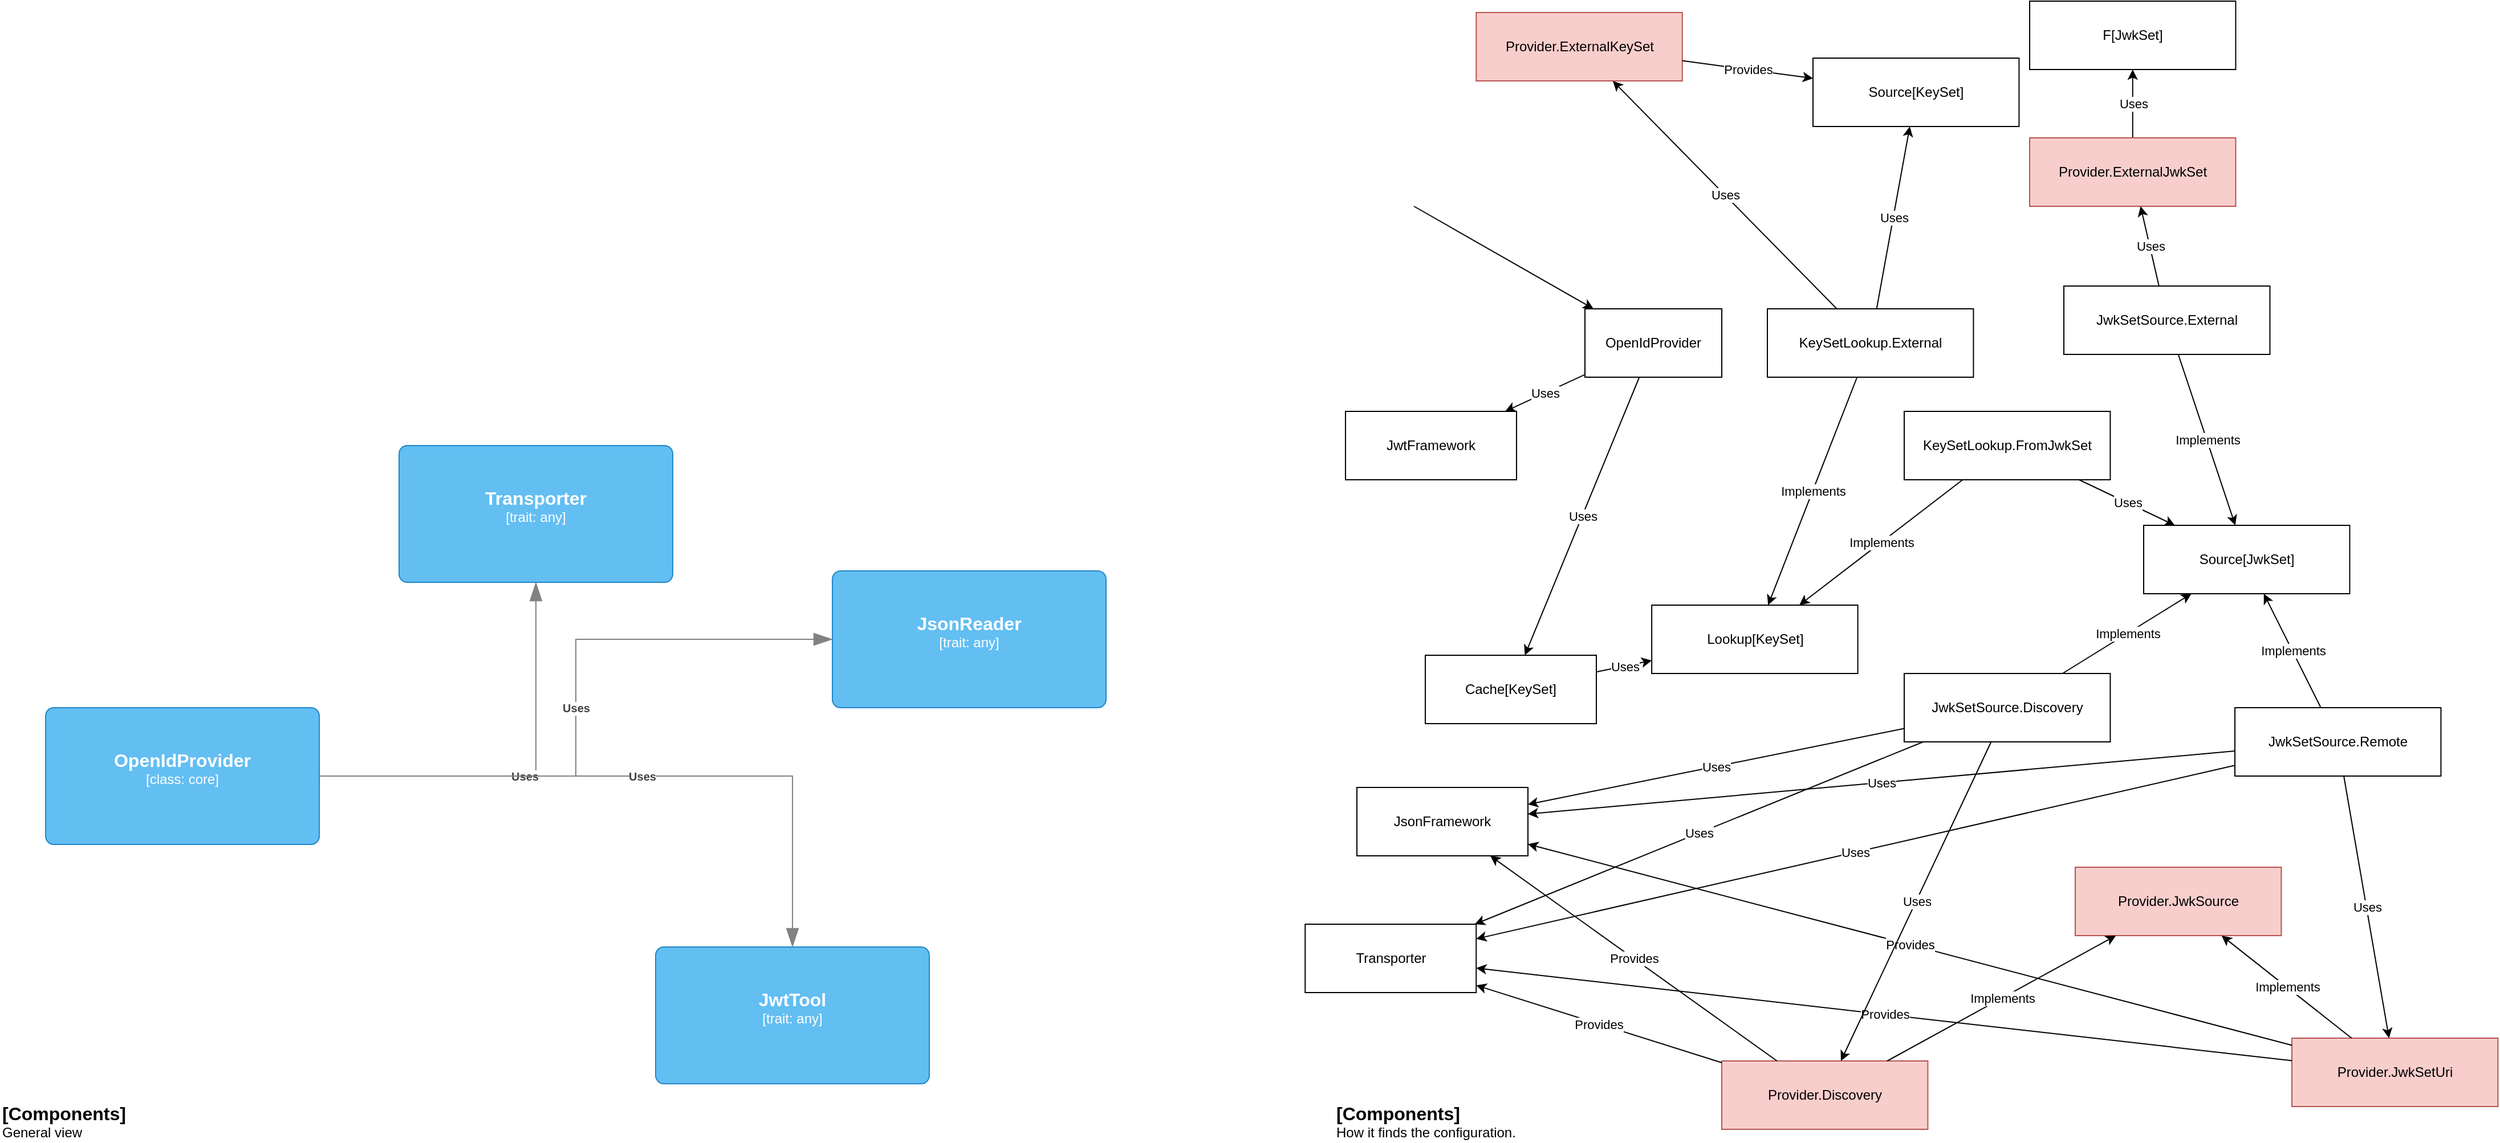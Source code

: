 <mxfile version="24.7.6">
  <diagram name="overview" id="SPu-IzBGrGhdDAje9yr5">
    <mxGraphModel dx="1434" dy="1647" grid="1" gridSize="10" guides="1" tooltips="1" connect="1" arrows="1" fold="1" page="1" pageScale="1" pageWidth="1169" pageHeight="827" math="0" shadow="0">
      <root>
        <mxCell id="0" />
        <mxCell id="1" parent="0" />
        <object placeholders="1" c4Name="OpenIdProvider" c4Type="class" c4Technology="core" c4Description="" label="&lt;font style=&quot;font-size: 16px&quot;&gt;&lt;b&gt;%c4Name%&lt;/b&gt;&lt;/font&gt;&lt;div&gt;[%c4Type%: %c4Technology%]&lt;/div&gt;&lt;br&gt;&lt;div&gt;&lt;font style=&quot;font-size: 11px&quot;&gt;%c4Description%&lt;/font&gt;&lt;/div&gt;" id="CInMSoNEQ62lz7IG-tAm-11">
          <mxCell style="rounded=1;whiteSpace=wrap;html=1;labelBackgroundColor=none;fillColor=#63BEF2;fontColor=#ffffff;align=center;arcSize=6;strokeColor=#2086C9;metaEdit=1;resizable=0;points=[[0.25,0,0],[0.5,0,0],[0.75,0,0],[1,0.25,0],[1,0.5,0],[1,0.75,0],[0.75,1,0],[0.5,1,0],[0.25,1,0],[0,0.75,0],[0,0.5,0],[0,0.25,0]];" parent="1" vertex="1">
            <mxGeometry x="50" y="430" width="240" height="120" as="geometry" />
          </mxCell>
        </object>
        <object placeholders="1" c4Name="Transporter" c4Type="trait" c4Technology="any" c4Description="" label="&lt;font style=&quot;font-size: 16px&quot;&gt;&lt;b&gt;%c4Name%&lt;/b&gt;&lt;/font&gt;&lt;div&gt;[%c4Type%: %c4Technology%]&lt;/div&gt;&lt;br&gt;&lt;div&gt;&lt;font style=&quot;font-size: 11px&quot;&gt;%c4Description%&lt;/font&gt;&lt;/div&gt;" id="CInMSoNEQ62lz7IG-tAm-13">
          <mxCell style="rounded=1;whiteSpace=wrap;html=1;labelBackgroundColor=none;fillColor=#63BEF2;fontColor=#ffffff;align=center;arcSize=6;strokeColor=#2086C9;metaEdit=1;resizable=0;points=[[0.25,0,0],[0.5,0,0],[0.75,0,0],[1,0.25,0],[1,0.5,0],[1,0.75,0],[0.75,1,0],[0.5,1,0],[0.25,1,0],[0,0.75,0],[0,0.5,0],[0,0.25,0]];" parent="1" vertex="1">
            <mxGeometry x="360" y="200" width="240" height="120" as="geometry" />
          </mxCell>
        </object>
        <object placeholders="1" c4Type="Relationship" c4Description="Uses" label="&lt;div style=&quot;text-align: left&quot;&gt;&lt;div style=&quot;text-align: center&quot;&gt;&lt;b&gt;%c4Description%&lt;/b&gt;&lt;/div&gt;" id="CInMSoNEQ62lz7IG-tAm-15">
          <mxCell style="endArrow=blockThin;html=1;fontSize=10;fontColor=#404040;strokeWidth=1;endFill=1;strokeColor=#828282;elbow=vertical;metaEdit=1;endSize=14;startSize=14;jumpStyle=arc;jumpSize=16;rounded=0;edgeStyle=orthogonalEdgeStyle;" parent="1" source="CInMSoNEQ62lz7IG-tAm-11" target="CInMSoNEQ62lz7IG-tAm-13" edge="1">
            <mxGeometry width="240" relative="1" as="geometry">
              <mxPoint x="430" y="470" as="sourcePoint" />
              <mxPoint x="670" y="470" as="targetPoint" />
            </mxGeometry>
          </mxCell>
        </object>
        <object placeholders="1" c4Name="JsonReader" c4Type="trait" c4Technology="any" c4Description="" label="&lt;font style=&quot;font-size: 16px&quot;&gt;&lt;b&gt;%c4Name%&lt;/b&gt;&lt;/font&gt;&lt;div&gt;[%c4Type%: %c4Technology%]&lt;/div&gt;&lt;br&gt;&lt;div&gt;&lt;font style=&quot;font-size: 11px&quot;&gt;%c4Description%&lt;/font&gt;&lt;/div&gt;" id="CInMSoNEQ62lz7IG-tAm-17">
          <mxCell style="rounded=1;whiteSpace=wrap;html=1;labelBackgroundColor=none;fillColor=#63BEF2;fontColor=#ffffff;align=center;arcSize=6;strokeColor=#2086C9;metaEdit=1;resizable=0;points=[[0.25,0,0],[0.5,0,0],[0.75,0,0],[1,0.25,0],[1,0.5,0],[1,0.75,0],[0.75,1,0],[0.5,1,0],[0.25,1,0],[0,0.75,0],[0,0.5,0],[0,0.25,0]];" parent="1" vertex="1">
            <mxGeometry x="740" y="310" width="240" height="120" as="geometry" />
          </mxCell>
        </object>
        <object placeholders="1" c4Type="Relationship" c4Description="Uses" label="&lt;div style=&quot;text-align: left&quot;&gt;&lt;div style=&quot;text-align: center&quot;&gt;&lt;b&gt;%c4Description%&lt;/b&gt;&lt;/div&gt;" id="CInMSoNEQ62lz7IG-tAm-18">
          <mxCell style="endArrow=blockThin;html=1;fontSize=10;fontColor=#404040;strokeWidth=1;endFill=1;strokeColor=#828282;elbow=vertical;metaEdit=1;endSize=14;startSize=14;jumpStyle=arc;jumpSize=16;rounded=0;edgeStyle=orthogonalEdgeStyle;" parent="1" source="CInMSoNEQ62lz7IG-tAm-11" target="CInMSoNEQ62lz7IG-tAm-17" edge="1">
            <mxGeometry width="240" relative="1" as="geometry">
              <mxPoint x="300" y="500" as="sourcePoint" />
              <mxPoint x="460" y="330" as="targetPoint" />
            </mxGeometry>
          </mxCell>
        </object>
        <object placeholders="1" c4Name="JwtTool" c4Type="trait" c4Technology="any" c4Description="" label="&lt;font style=&quot;font-size: 16px&quot;&gt;&lt;b&gt;%c4Name%&lt;/b&gt;&lt;/font&gt;&lt;div&gt;[%c4Type%: %c4Technology%]&lt;/div&gt;&lt;br&gt;&lt;div&gt;&lt;font style=&quot;font-size: 11px&quot;&gt;%c4Description%&lt;/font&gt;&lt;/div&gt;" id="CInMSoNEQ62lz7IG-tAm-19">
          <mxCell style="rounded=1;whiteSpace=wrap;html=1;labelBackgroundColor=none;fillColor=#63BEF2;fontColor=#ffffff;align=center;arcSize=6;strokeColor=#2086C9;metaEdit=1;resizable=0;points=[[0.25,0,0],[0.5,0,0],[0.75,0,0],[1,0.25,0],[1,0.5,0],[1,0.75,0],[0.75,1,0],[0.5,1,0],[0.25,1,0],[0,0.75,0],[0,0.5,0],[0,0.25,0]];" parent="1" vertex="1">
            <mxGeometry x="585" y="640" width="240" height="120" as="geometry" />
          </mxCell>
        </object>
        <object placeholders="1" c4Type="Relationship" c4Description="Uses" label="&lt;div style=&quot;text-align: left&quot;&gt;&lt;div style=&quot;text-align: center&quot;&gt;&lt;b&gt;%c4Description%&lt;/b&gt;&lt;/div&gt;" id="CInMSoNEQ62lz7IG-tAm-20">
          <mxCell style="endArrow=blockThin;html=1;fontSize=10;fontColor=#404040;strokeWidth=1;endFill=1;strokeColor=#828282;elbow=vertical;metaEdit=1;endSize=14;startSize=14;jumpStyle=arc;jumpSize=16;rounded=0;edgeStyle=orthogonalEdgeStyle;" parent="1" source="CInMSoNEQ62lz7IG-tAm-11" target="CInMSoNEQ62lz7IG-tAm-19" edge="1">
            <mxGeometry width="240" relative="1" as="geometry">
              <mxPoint x="300" y="500" as="sourcePoint" />
              <mxPoint x="750" y="380" as="targetPoint" />
            </mxGeometry>
          </mxCell>
        </object>
        <object placeholders="1" c4Name="[Components]" c4Type="ContainerDiagramTitle" c4Description="General view" label="&lt;font style=&quot;font-size: 16px&quot;&gt;&lt;b&gt;&lt;div style=&quot;text-align: left&quot;&gt;%c4Name%&lt;/div&gt;&lt;/b&gt;&lt;/font&gt;&lt;div style=&quot;text-align: left&quot;&gt;%c4Description%&lt;/div&gt;" id="LneJchFOcHRrpAtctG9d-1">
          <mxCell style="text;html=1;strokeColor=none;fillColor=none;align=left;verticalAlign=top;whiteSpace=wrap;rounded=0;metaEdit=1;allowArrows=0;resizable=1;rotatable=0;connectable=0;recursiveResize=0;expand=0;pointerEvents=0;points=[[0.25,0,0],[0.5,0,0],[0.75,0,0],[1,0.25,0],[1,0.5,0],[1,0.75,0],[0.75,1,0],[0.5,1,0],[0.25,1,0],[0,0.75,0],[0,0.5,0],[0,0.25,0]];" parent="1" vertex="1">
            <mxGeometry x="10" y="770" width="260" height="40" as="geometry" />
          </mxCell>
        </object>
        <object placeholders="1" c4Name="[Components]" c4Type="ContainerDiagramTitle" c4Description="How it finds the configuration." label="&lt;font style=&quot;font-size: 16px&quot;&gt;&lt;b&gt;&lt;div style=&quot;text-align: left&quot;&gt;%c4Name%&lt;/div&gt;&lt;/b&gt;&lt;/font&gt;&lt;div style=&quot;text-align: left&quot;&gt;%c4Description%&lt;/div&gt;" id="LneJchFOcHRrpAtctG9d-9">
          <mxCell style="text;html=1;strokeColor=none;fillColor=none;align=left;verticalAlign=top;whiteSpace=wrap;rounded=0;metaEdit=1;allowArrows=0;resizable=1;rotatable=0;connectable=0;recursiveResize=0;expand=0;pointerEvents=0;points=[[0.25,0,0],[0.5,0,0],[0.75,0,0],[1,0.25,0],[1,0.5,0],[1,0.75,0],[0.75,1,0],[0.5,1,0],[0.25,1,0],[0,0.75,0],[0,0.5,0],[0,0.25,0]];" parent="1" vertex="1">
            <mxGeometry x="1180" y="770" width="260" height="40" as="geometry" />
          </mxCell>
        </object>
        <mxCell id="S1vDefmYk0TmTCa-z_n8-1" value="OpenIdProvider" style="rounded=0;whiteSpace=wrap;html=1;" parent="1" vertex="1">
          <mxGeometry x="1400" y="80" width="120" height="60" as="geometry" />
        </mxCell>
        <mxCell id="S1vDefmYk0TmTCa-z_n8-2" value="" style="endArrow=classic;html=1;rounded=0;" parent="1" target="S1vDefmYk0TmTCa-z_n8-1" edge="1">
          <mxGeometry width="50" height="50" relative="1" as="geometry">
            <mxPoint x="1250" y="-10" as="sourcePoint" />
            <mxPoint x="1170" y="320" as="targetPoint" />
          </mxGeometry>
        </mxCell>
        <mxCell id="S1vDefmYk0TmTCa-z_n8-5" value="Transporter" style="rounded=0;whiteSpace=wrap;html=1;" parent="1" vertex="1">
          <mxGeometry x="1154.64" y="620" width="150" height="60" as="geometry" />
        </mxCell>
        <mxCell id="S1vDefmYk0TmTCa-z_n8-6" value="JsonFramework" style="rounded=0;whiteSpace=wrap;html=1;" parent="1" vertex="1">
          <mxGeometry x="1200" y="500" width="150" height="60" as="geometry" />
        </mxCell>
        <mxCell id="S1vDefmYk0TmTCa-z_n8-9" value="Cache[KeySet]" style="rounded=0;whiteSpace=wrap;html=1;" parent="1" vertex="1">
          <mxGeometry x="1260" y="384" width="150" height="60" as="geometry" />
        </mxCell>
        <mxCell id="S1vDefmYk0TmTCa-z_n8-23" value="" style="endArrow=classic;html=1;rounded=0;" parent="1" source="S1vDefmYk0TmTCa-z_n8-1" target="S1vDefmYk0TmTCa-z_n8-9" edge="1">
          <mxGeometry relative="1" as="geometry">
            <mxPoint x="1337" y="150" as="sourcePoint" />
            <mxPoint x="1438" y="260" as="targetPoint" />
          </mxGeometry>
        </mxCell>
        <mxCell id="S1vDefmYk0TmTCa-z_n8-24" value="Uses" style="edgeLabel;resizable=0;html=1;;align=center;verticalAlign=middle;" parent="S1vDefmYk0TmTCa-z_n8-23" connectable="0" vertex="1">
          <mxGeometry relative="1" as="geometry" />
        </mxCell>
        <mxCell id="S1vDefmYk0TmTCa-z_n8-30" value="" style="endArrow=classic;html=1;rounded=0;" parent="1" source="S1vDefmYk0TmTCa-z_n8-1" target="R8FtitqBP9Pnjjns-0GU-1" edge="1">
          <mxGeometry relative="1" as="geometry">
            <mxPoint x="1337" y="150" as="sourcePoint" />
            <mxPoint x="1234" y="330" as="targetPoint" />
          </mxGeometry>
        </mxCell>
        <mxCell id="S1vDefmYk0TmTCa-z_n8-31" value="Uses" style="edgeLabel;resizable=0;html=1;;align=center;verticalAlign=middle;" parent="S1vDefmYk0TmTCa-z_n8-30" connectable="0" vertex="1">
          <mxGeometry relative="1" as="geometry" />
        </mxCell>
        <mxCell id="R8FtitqBP9Pnjjns-0GU-1" value="JwtFramework" style="rounded=0;whiteSpace=wrap;html=1;" parent="1" vertex="1">
          <mxGeometry x="1190" y="170" width="150" height="60" as="geometry" />
        </mxCell>
        <mxCell id="1biydpapWqW5dgG5dPzN-5" value="KeySetLookup.FromJwkSet" style="rounded=0;whiteSpace=wrap;html=1;" parent="1" vertex="1">
          <mxGeometry x="1680" y="170" width="180.71" height="60" as="geometry" />
        </mxCell>
        <mxCell id="1biydpapWqW5dgG5dPzN-8" value="JwkSetSource.Discovery" style="rounded=0;whiteSpace=wrap;html=1;" parent="1" vertex="1">
          <mxGeometry x="1680.0" y="400" width="180.71" height="60" as="geometry" />
        </mxCell>
        <mxCell id="1biydpapWqW5dgG5dPzN-9" value="" style="endArrow=classic;html=1;rounded=0;" parent="1" source="1biydpapWqW5dgG5dPzN-8" target="nWdLU21Ytbxsn5tAp6e1-1" edge="1">
          <mxGeometry relative="1" as="geometry">
            <mxPoint x="1920" y="370" as="sourcePoint" />
            <mxPoint x="1771" y="340" as="targetPoint" />
          </mxGeometry>
        </mxCell>
        <mxCell id="1biydpapWqW5dgG5dPzN-10" value="&lt;div&gt;Implements&lt;/div&gt;" style="edgeLabel;resizable=0;html=1;;align=center;verticalAlign=middle;" parent="1biydpapWqW5dgG5dPzN-9" connectable="0" vertex="1">
          <mxGeometry relative="1" as="geometry" />
        </mxCell>
        <mxCell id="1biydpapWqW5dgG5dPzN-16" value="JwkSetSource.External" style="rounded=0;whiteSpace=wrap;html=1;" parent="1" vertex="1">
          <mxGeometry x="1820.0" y="60" width="180.71" height="60" as="geometry" />
        </mxCell>
        <mxCell id="1biydpapWqW5dgG5dPzN-18" value="" style="endArrow=classic;html=1;rounded=0;" parent="1" source="1biydpapWqW5dgG5dPzN-5" target="nWdLU21Ytbxsn5tAp6e1-1" edge="1">
          <mxGeometry relative="1" as="geometry">
            <mxPoint x="1380" y="520" as="sourcePoint" />
            <mxPoint x="1260" y="640" as="targetPoint" />
          </mxGeometry>
        </mxCell>
        <mxCell id="1biydpapWqW5dgG5dPzN-19" value="Uses" style="edgeLabel;resizable=0;html=1;;align=center;verticalAlign=middle;" parent="1biydpapWqW5dgG5dPzN-18" connectable="0" vertex="1">
          <mxGeometry relative="1" as="geometry" />
        </mxCell>
        <mxCell id="1biydpapWqW5dgG5dPzN-20" value="F[JwkSet]" style="rounded=0;whiteSpace=wrap;html=1;" parent="1" vertex="1">
          <mxGeometry x="1790" y="-190" width="180.71" height="60" as="geometry" />
        </mxCell>
        <mxCell id="1biydpapWqW5dgG5dPzN-21" value="" style="endArrow=classic;html=1;rounded=0;" parent="1" source="1biydpapWqW5dgG5dPzN-40" target="1biydpapWqW5dgG5dPzN-20" edge="1">
          <mxGeometry relative="1" as="geometry">
            <mxPoint x="1876" y="430" as="sourcePoint" />
            <mxPoint x="1904" y="570" as="targetPoint" />
          </mxGeometry>
        </mxCell>
        <mxCell id="1biydpapWqW5dgG5dPzN-22" value="Uses" style="edgeLabel;resizable=0;html=1;;align=center;verticalAlign=middle;" parent="1biydpapWqW5dgG5dPzN-21" connectable="0" vertex="1">
          <mxGeometry relative="1" as="geometry" />
        </mxCell>
        <mxCell id="1biydpapWqW5dgG5dPzN-23" value="" style="endArrow=classic;html=1;rounded=0;" parent="1" source="1biydpapWqW5dgG5dPzN-8" target="S1vDefmYk0TmTCa-z_n8-6" edge="1">
          <mxGeometry relative="1" as="geometry">
            <mxPoint x="1725" y="150" as="sourcePoint" />
            <mxPoint x="1576" y="70" as="targetPoint" />
          </mxGeometry>
        </mxCell>
        <mxCell id="1biydpapWqW5dgG5dPzN-24" value="Uses" style="edgeLabel;resizable=0;html=1;;align=center;verticalAlign=middle;" parent="1biydpapWqW5dgG5dPzN-23" connectable="0" vertex="1">
          <mxGeometry relative="1" as="geometry" />
        </mxCell>
        <mxCell id="1biydpapWqW5dgG5dPzN-25" value="" style="endArrow=classic;html=1;rounded=0;" parent="1" source="1biydpapWqW5dgG5dPzN-8" target="S1vDefmYk0TmTCa-z_n8-5" edge="1">
          <mxGeometry relative="1" as="geometry">
            <mxPoint x="1823" y="570" as="sourcePoint" />
            <mxPoint x="1537" y="70" as="targetPoint" />
          </mxGeometry>
        </mxCell>
        <mxCell id="1biydpapWqW5dgG5dPzN-26" value="Uses" style="edgeLabel;resizable=0;html=1;;align=center;verticalAlign=middle;" parent="1biydpapWqW5dgG5dPzN-25" connectable="0" vertex="1">
          <mxGeometry relative="1" as="geometry" />
        </mxCell>
        <mxCell id="1biydpapWqW5dgG5dPzN-28" value="&lt;div&gt;KeySetLookup.External&lt;/div&gt;" style="rounded=0;whiteSpace=wrap;html=1;" parent="1" vertex="1">
          <mxGeometry x="1560.0" y="80" width="180.71" height="60" as="geometry" />
        </mxCell>
        <mxCell id="1biydpapWqW5dgG5dPzN-29" value="" style="endArrow=classic;html=1;rounded=0;" parent="1" source="S1vDefmYk0TmTCa-z_n8-9" target="nWdLU21Ytbxsn5tAp6e1-4" edge="1">
          <mxGeometry relative="1" as="geometry">
            <mxPoint x="1518" y="370" as="sourcePoint" />
            <mxPoint x="1437" y="460" as="targetPoint" />
          </mxGeometry>
        </mxCell>
        <mxCell id="1biydpapWqW5dgG5dPzN-30" value="Uses" style="edgeLabel;resizable=0;html=1;;align=center;verticalAlign=middle;" parent="1biydpapWqW5dgG5dPzN-29" connectable="0" vertex="1">
          <mxGeometry relative="1" as="geometry" />
        </mxCell>
        <mxCell id="1biydpapWqW5dgG5dPzN-34" value="Provider.Discovery" style="rounded=0;whiteSpace=wrap;html=1;fillColor=#f8cecc;strokeColor=#b85450;" parent="1" vertex="1">
          <mxGeometry x="1520" y="740" width="180.71" height="60" as="geometry" />
        </mxCell>
        <mxCell id="1biydpapWqW5dgG5dPzN-35" value="Provider.JwkSetUri" style="rounded=0;whiteSpace=wrap;html=1;fillColor=#f8cecc;strokeColor=#b85450;" parent="1" vertex="1">
          <mxGeometry x="2020" y="720" width="180.71" height="60" as="geometry" />
        </mxCell>
        <mxCell id="1biydpapWqW5dgG5dPzN-40" value="Provider.ExternalJwkSet" style="rounded=0;whiteSpace=wrap;html=1;fillColor=#f8cecc;strokeColor=#b85450;" parent="1" vertex="1">
          <mxGeometry x="1790" y="-70" width="180.71" height="60" as="geometry" />
        </mxCell>
        <mxCell id="1biydpapWqW5dgG5dPzN-41" value="" style="endArrow=classic;html=1;rounded=0;" parent="1" source="1biydpapWqW5dgG5dPzN-16" target="1biydpapWqW5dgG5dPzN-40" edge="1">
          <mxGeometry relative="1" as="geometry">
            <mxPoint x="1915" y="60" as="sourcePoint" />
            <mxPoint x="1955" y="10" as="targetPoint" />
          </mxGeometry>
        </mxCell>
        <mxCell id="1biydpapWqW5dgG5dPzN-42" value="Uses" style="edgeLabel;resizable=0;html=1;;align=center;verticalAlign=middle;" parent="1biydpapWqW5dgG5dPzN-41" connectable="0" vertex="1">
          <mxGeometry relative="1" as="geometry" />
        </mxCell>
        <mxCell id="1biydpapWqW5dgG5dPzN-43" value="Provider.ExternalKeySet" style="rounded=0;whiteSpace=wrap;html=1;fillColor=#f8cecc;strokeColor=#b85450;" parent="1" vertex="1">
          <mxGeometry x="1304.64" y="-180" width="180.71" height="60" as="geometry" />
        </mxCell>
        <mxCell id="1biydpapWqW5dgG5dPzN-44" value="" style="endArrow=classic;html=1;rounded=0;" parent="1" source="1biydpapWqW5dgG5dPzN-28" target="1biydpapWqW5dgG5dPzN-43" edge="1">
          <mxGeometry relative="1" as="geometry">
            <mxPoint x="1648" y="160" as="sourcePoint" />
            <mxPoint x="1703" y="100" as="targetPoint" />
          </mxGeometry>
        </mxCell>
        <mxCell id="1biydpapWqW5dgG5dPzN-45" value="Uses" style="edgeLabel;resizable=0;html=1;;align=center;verticalAlign=middle;" parent="1biydpapWqW5dgG5dPzN-44" connectable="0" vertex="1">
          <mxGeometry relative="1" as="geometry" />
        </mxCell>
        <mxCell id="nWdLU21Ytbxsn5tAp6e1-1" value="Source[JwkSet]" style="rounded=0;whiteSpace=wrap;html=1;" parent="1" vertex="1">
          <mxGeometry x="1890.0" y="270" width="180.71" height="60" as="geometry" />
        </mxCell>
        <mxCell id="nWdLU21Ytbxsn5tAp6e1-2" value="" style="endArrow=classic;html=1;rounded=0;" parent="1" source="1biydpapWqW5dgG5dPzN-16" target="nWdLU21Ytbxsn5tAp6e1-1" edge="1">
          <mxGeometry relative="1" as="geometry">
            <mxPoint x="1890" y="60" as="sourcePoint" />
            <mxPoint x="1860" y="170" as="targetPoint" />
          </mxGeometry>
        </mxCell>
        <mxCell id="nWdLU21Ytbxsn5tAp6e1-3" value="Implements" style="edgeLabel;resizable=0;html=1;;align=center;verticalAlign=middle;" parent="nWdLU21Ytbxsn5tAp6e1-2" connectable="0" vertex="1">
          <mxGeometry relative="1" as="geometry" />
        </mxCell>
        <mxCell id="nWdLU21Ytbxsn5tAp6e1-4" value="Lookup[KeySet]" style="rounded=0;whiteSpace=wrap;html=1;" parent="1" vertex="1">
          <mxGeometry x="1458.58" y="340" width="180.71" height="60" as="geometry" />
        </mxCell>
        <mxCell id="nWdLU21Ytbxsn5tAp6e1-5" value="" style="endArrow=classic;html=1;rounded=0;" parent="1" source="1biydpapWqW5dgG5dPzN-28" target="nWdLU21Ytbxsn5tAp6e1-4" edge="1">
          <mxGeometry relative="1" as="geometry">
            <mxPoint x="1932" y="130" as="sourcePoint" />
            <mxPoint x="1992" y="280" as="targetPoint" />
          </mxGeometry>
        </mxCell>
        <mxCell id="nWdLU21Ytbxsn5tAp6e1-6" value="Implements" style="edgeLabel;resizable=0;html=1;;align=center;verticalAlign=middle;" parent="nWdLU21Ytbxsn5tAp6e1-5" connectable="0" vertex="1">
          <mxGeometry relative="1" as="geometry" />
        </mxCell>
        <mxCell id="nWdLU21Ytbxsn5tAp6e1-7" value="" style="endArrow=classic;html=1;rounded=0;" parent="1" source="1biydpapWqW5dgG5dPzN-5" target="nWdLU21Ytbxsn5tAp6e1-4" edge="1">
          <mxGeometry relative="1" as="geometry">
            <mxPoint x="1660" y="260" as="sourcePoint" />
            <mxPoint x="1520" y="250" as="targetPoint" />
          </mxGeometry>
        </mxCell>
        <mxCell id="nWdLU21Ytbxsn5tAp6e1-8" value="Implements" style="edgeLabel;resizable=0;html=1;;align=center;verticalAlign=middle;" parent="nWdLU21Ytbxsn5tAp6e1-7" connectable="0" vertex="1">
          <mxGeometry relative="1" as="geometry" />
        </mxCell>
        <mxCell id="nWdLU21Ytbxsn5tAp6e1-9" value="Provider.JwkSource" style="rounded=0;whiteSpace=wrap;html=1;fillColor=#f8cecc;strokeColor=#b85450;" parent="1" vertex="1">
          <mxGeometry x="1830" y="570" width="180.71" height="60" as="geometry" />
        </mxCell>
        <mxCell id="nWdLU21Ytbxsn5tAp6e1-12" value="" style="endArrow=classic;html=1;rounded=0;" parent="1" source="1biydpapWqW5dgG5dPzN-34" target="nWdLU21Ytbxsn5tAp6e1-9" edge="1">
          <mxGeometry relative="1" as="geometry">
            <mxPoint x="1930" y="130" as="sourcePoint" />
            <mxPoint x="1980" y="280" as="targetPoint" />
          </mxGeometry>
        </mxCell>
        <mxCell id="nWdLU21Ytbxsn5tAp6e1-13" value="Implements" style="edgeLabel;resizable=0;html=1;;align=center;verticalAlign=middle;" parent="nWdLU21Ytbxsn5tAp6e1-12" connectable="0" vertex="1">
          <mxGeometry relative="1" as="geometry" />
        </mxCell>
        <mxCell id="nWdLU21Ytbxsn5tAp6e1-14" value="" style="endArrow=classic;html=1;rounded=0;" parent="1" source="1biydpapWqW5dgG5dPzN-35" target="nWdLU21Ytbxsn5tAp6e1-9" edge="1">
          <mxGeometry relative="1" as="geometry">
            <mxPoint x="2100" y="411" as="sourcePoint" />
            <mxPoint x="1981" y="439" as="targetPoint" />
          </mxGeometry>
        </mxCell>
        <mxCell id="nWdLU21Ytbxsn5tAp6e1-15" value="Implements" style="edgeLabel;resizable=0;html=1;;align=center;verticalAlign=middle;" parent="nWdLU21Ytbxsn5tAp6e1-14" connectable="0" vertex="1">
          <mxGeometry relative="1" as="geometry" />
        </mxCell>
        <mxCell id="nWdLU21Ytbxsn5tAp6e1-16" value="" style="endArrow=classic;html=1;rounded=0;" parent="1" source="1biydpapWqW5dgG5dPzN-34" target="S1vDefmYk0TmTCa-z_n8-5" edge="1">
          <mxGeometry relative="1" as="geometry">
            <mxPoint x="1858" y="710" as="sourcePoint" />
            <mxPoint x="1700" y="580" as="targetPoint" />
          </mxGeometry>
        </mxCell>
        <mxCell id="nWdLU21Ytbxsn5tAp6e1-17" value="&lt;div&gt;Provides&lt;/div&gt;" style="edgeLabel;resizable=0;html=1;;align=center;verticalAlign=middle;" parent="nWdLU21Ytbxsn5tAp6e1-16" connectable="0" vertex="1">
          <mxGeometry relative="1" as="geometry" />
        </mxCell>
        <mxCell id="nWdLU21Ytbxsn5tAp6e1-18" value="" style="endArrow=classic;html=1;rounded=0;" parent="1" source="1biydpapWqW5dgG5dPzN-35" target="S1vDefmYk0TmTCa-z_n8-5" edge="1">
          <mxGeometry relative="1" as="geometry">
            <mxPoint x="1792" y="710" as="sourcePoint" />
            <mxPoint x="1667" y="650" as="targetPoint" />
          </mxGeometry>
        </mxCell>
        <mxCell id="nWdLU21Ytbxsn5tAp6e1-19" value="&lt;div&gt;Provides&lt;/div&gt;" style="edgeLabel;resizable=0;html=1;;align=center;verticalAlign=middle;" parent="nWdLU21Ytbxsn5tAp6e1-18" connectable="0" vertex="1">
          <mxGeometry relative="1" as="geometry" />
        </mxCell>
        <mxCell id="nWdLU21Ytbxsn5tAp6e1-20" value="" style="endArrow=classic;html=1;rounded=0;" parent="1" source="1biydpapWqW5dgG5dPzN-34" target="S1vDefmYk0TmTCa-z_n8-6" edge="1">
          <mxGeometry relative="1" as="geometry">
            <mxPoint x="1970" y="724" as="sourcePoint" />
            <mxPoint x="1450" y="640" as="targetPoint" />
          </mxGeometry>
        </mxCell>
        <mxCell id="nWdLU21Ytbxsn5tAp6e1-21" value="&lt;div&gt;Provides&lt;/div&gt;" style="edgeLabel;resizable=0;html=1;;align=center;verticalAlign=middle;" parent="nWdLU21Ytbxsn5tAp6e1-20" connectable="0" vertex="1">
          <mxGeometry relative="1" as="geometry" />
        </mxCell>
        <mxCell id="nWdLU21Ytbxsn5tAp6e1-22" value="" style="endArrow=classic;html=1;rounded=0;flowAnimation=0;shadow=0;snapToPoint=0;noJump=0;ignoreEdge=0;comic=0;" parent="1" source="1biydpapWqW5dgG5dPzN-35" target="S1vDefmYk0TmTCa-z_n8-6" edge="1">
          <mxGeometry relative="1" as="geometry">
            <mxPoint x="1970" y="732" as="sourcePoint" />
            <mxPoint x="1250" y="585" as="targetPoint" />
          </mxGeometry>
        </mxCell>
        <mxCell id="nWdLU21Ytbxsn5tAp6e1-23" value="&lt;div&gt;Provides&lt;/div&gt;" style="edgeLabel;resizable=0;html=1;;align=center;verticalAlign=middle;" parent="nWdLU21Ytbxsn5tAp6e1-22" connectable="0" vertex="1">
          <mxGeometry relative="1" as="geometry" />
        </mxCell>
        <mxCell id="GCUjTIhZcNPt5UHwnfVz-1" value="Source[KeySet]" style="rounded=0;whiteSpace=wrap;html=1;" vertex="1" parent="1">
          <mxGeometry x="1600" y="-140" width="180.71" height="60" as="geometry" />
        </mxCell>
        <mxCell id="GCUjTIhZcNPt5UHwnfVz-2" value="" style="endArrow=classic;html=1;rounded=0;" edge="1" parent="1" source="1biydpapWqW5dgG5dPzN-28" target="GCUjTIhZcNPt5UHwnfVz-1">
          <mxGeometry relative="1" as="geometry">
            <mxPoint x="1619" y="90" as="sourcePoint" />
            <mxPoint x="1441" y="-40" as="targetPoint" />
          </mxGeometry>
        </mxCell>
        <mxCell id="GCUjTIhZcNPt5UHwnfVz-3" value="Uses" style="edgeLabel;resizable=0;html=1;;align=center;verticalAlign=middle;" connectable="0" vertex="1" parent="GCUjTIhZcNPt5UHwnfVz-2">
          <mxGeometry relative="1" as="geometry" />
        </mxCell>
        <mxCell id="GCUjTIhZcNPt5UHwnfVz-4" value="" style="endArrow=classic;html=1;rounded=0;" edge="1" parent="1" source="1biydpapWqW5dgG5dPzN-43" target="GCUjTIhZcNPt5UHwnfVz-1">
          <mxGeometry relative="1" as="geometry">
            <mxPoint x="1760" y="720" as="sourcePoint" />
            <mxPoint x="1611" y="610" as="targetPoint" />
          </mxGeometry>
        </mxCell>
        <mxCell id="GCUjTIhZcNPt5UHwnfVz-5" value="&lt;div&gt;Provides&lt;/div&gt;" style="edgeLabel;resizable=0;html=1;;align=center;verticalAlign=middle;" connectable="0" vertex="1" parent="GCUjTIhZcNPt5UHwnfVz-4">
          <mxGeometry relative="1" as="geometry" />
        </mxCell>
        <mxCell id="GCUjTIhZcNPt5UHwnfVz-6" value="" style="endArrow=classic;html=1;rounded=0;" edge="1" parent="1" source="1biydpapWqW5dgG5dPzN-8" target="1biydpapWqW5dgG5dPzN-34">
          <mxGeometry relative="1" as="geometry">
            <mxPoint x="1760" y="470" as="sourcePoint" />
            <mxPoint x="1636" y="560" as="targetPoint" />
          </mxGeometry>
        </mxCell>
        <mxCell id="GCUjTIhZcNPt5UHwnfVz-7" value="Uses" style="edgeLabel;resizable=0;html=1;;align=center;verticalAlign=middle;" connectable="0" vertex="1" parent="GCUjTIhZcNPt5UHwnfVz-6">
          <mxGeometry relative="1" as="geometry" />
        </mxCell>
        <mxCell id="GCUjTIhZcNPt5UHwnfVz-8" value="JwkSetSource.Remote" style="rounded=0;whiteSpace=wrap;html=1;" vertex="1" parent="1">
          <mxGeometry x="1970.0" y="430" width="180.71" height="60" as="geometry" />
        </mxCell>
        <mxCell id="GCUjTIhZcNPt5UHwnfVz-9" value="" style="endArrow=classic;html=1;rounded=0;" edge="1" parent="1" source="GCUjTIhZcNPt5UHwnfVz-8" target="nWdLU21Ytbxsn5tAp6e1-1">
          <mxGeometry relative="1" as="geometry">
            <mxPoint x="1829" y="410" as="sourcePoint" />
            <mxPoint x="1942" y="340" as="targetPoint" />
          </mxGeometry>
        </mxCell>
        <mxCell id="GCUjTIhZcNPt5UHwnfVz-10" value="&lt;div&gt;Implements&lt;/div&gt;" style="edgeLabel;resizable=0;html=1;;align=center;verticalAlign=middle;" connectable="0" vertex="1" parent="GCUjTIhZcNPt5UHwnfVz-9">
          <mxGeometry relative="1" as="geometry" />
        </mxCell>
        <mxCell id="GCUjTIhZcNPt5UHwnfVz-11" value="" style="endArrow=classic;html=1;rounded=0;" edge="1" parent="1" source="GCUjTIhZcNPt5UHwnfVz-8" target="S1vDefmYk0TmTCa-z_n8-5">
          <mxGeometry relative="1" as="geometry">
            <mxPoint x="1755" y="470" as="sourcePoint" />
            <mxPoint x="1670" y="570" as="targetPoint" />
          </mxGeometry>
        </mxCell>
        <mxCell id="GCUjTIhZcNPt5UHwnfVz-12" value="Uses" style="edgeLabel;resizable=0;html=1;;align=center;verticalAlign=middle;" connectable="0" vertex="1" parent="GCUjTIhZcNPt5UHwnfVz-11">
          <mxGeometry relative="1" as="geometry" />
        </mxCell>
        <mxCell id="GCUjTIhZcNPt5UHwnfVz-13" value="" style="endArrow=classic;html=1;rounded=0;" edge="1" parent="1" source="GCUjTIhZcNPt5UHwnfVz-8" target="S1vDefmYk0TmTCa-z_n8-6">
          <mxGeometry relative="1" as="geometry">
            <mxPoint x="1690" y="458" as="sourcePoint" />
            <mxPoint x="1360" y="525" as="targetPoint" />
          </mxGeometry>
        </mxCell>
        <mxCell id="GCUjTIhZcNPt5UHwnfVz-14" value="Uses" style="edgeLabel;resizable=0;html=1;;align=center;verticalAlign=middle;" connectable="0" vertex="1" parent="GCUjTIhZcNPt5UHwnfVz-13">
          <mxGeometry relative="1" as="geometry" />
        </mxCell>
        <mxCell id="GCUjTIhZcNPt5UHwnfVz-16" value="" style="endArrow=classic;html=1;rounded=0;" edge="1" parent="1" source="GCUjTIhZcNPt5UHwnfVz-8" target="1biydpapWqW5dgG5dPzN-35">
          <mxGeometry relative="1" as="geometry">
            <mxPoint x="1980" y="496" as="sourcePoint" />
            <mxPoint x="1764" y="558" as="targetPoint" />
          </mxGeometry>
        </mxCell>
        <mxCell id="GCUjTIhZcNPt5UHwnfVz-17" value="Uses" style="edgeLabel;resizable=0;html=1;;align=center;verticalAlign=middle;" connectable="0" vertex="1" parent="GCUjTIhZcNPt5UHwnfVz-16">
          <mxGeometry relative="1" as="geometry" />
        </mxCell>
      </root>
    </mxGraphModel>
  </diagram>
</mxfile>
